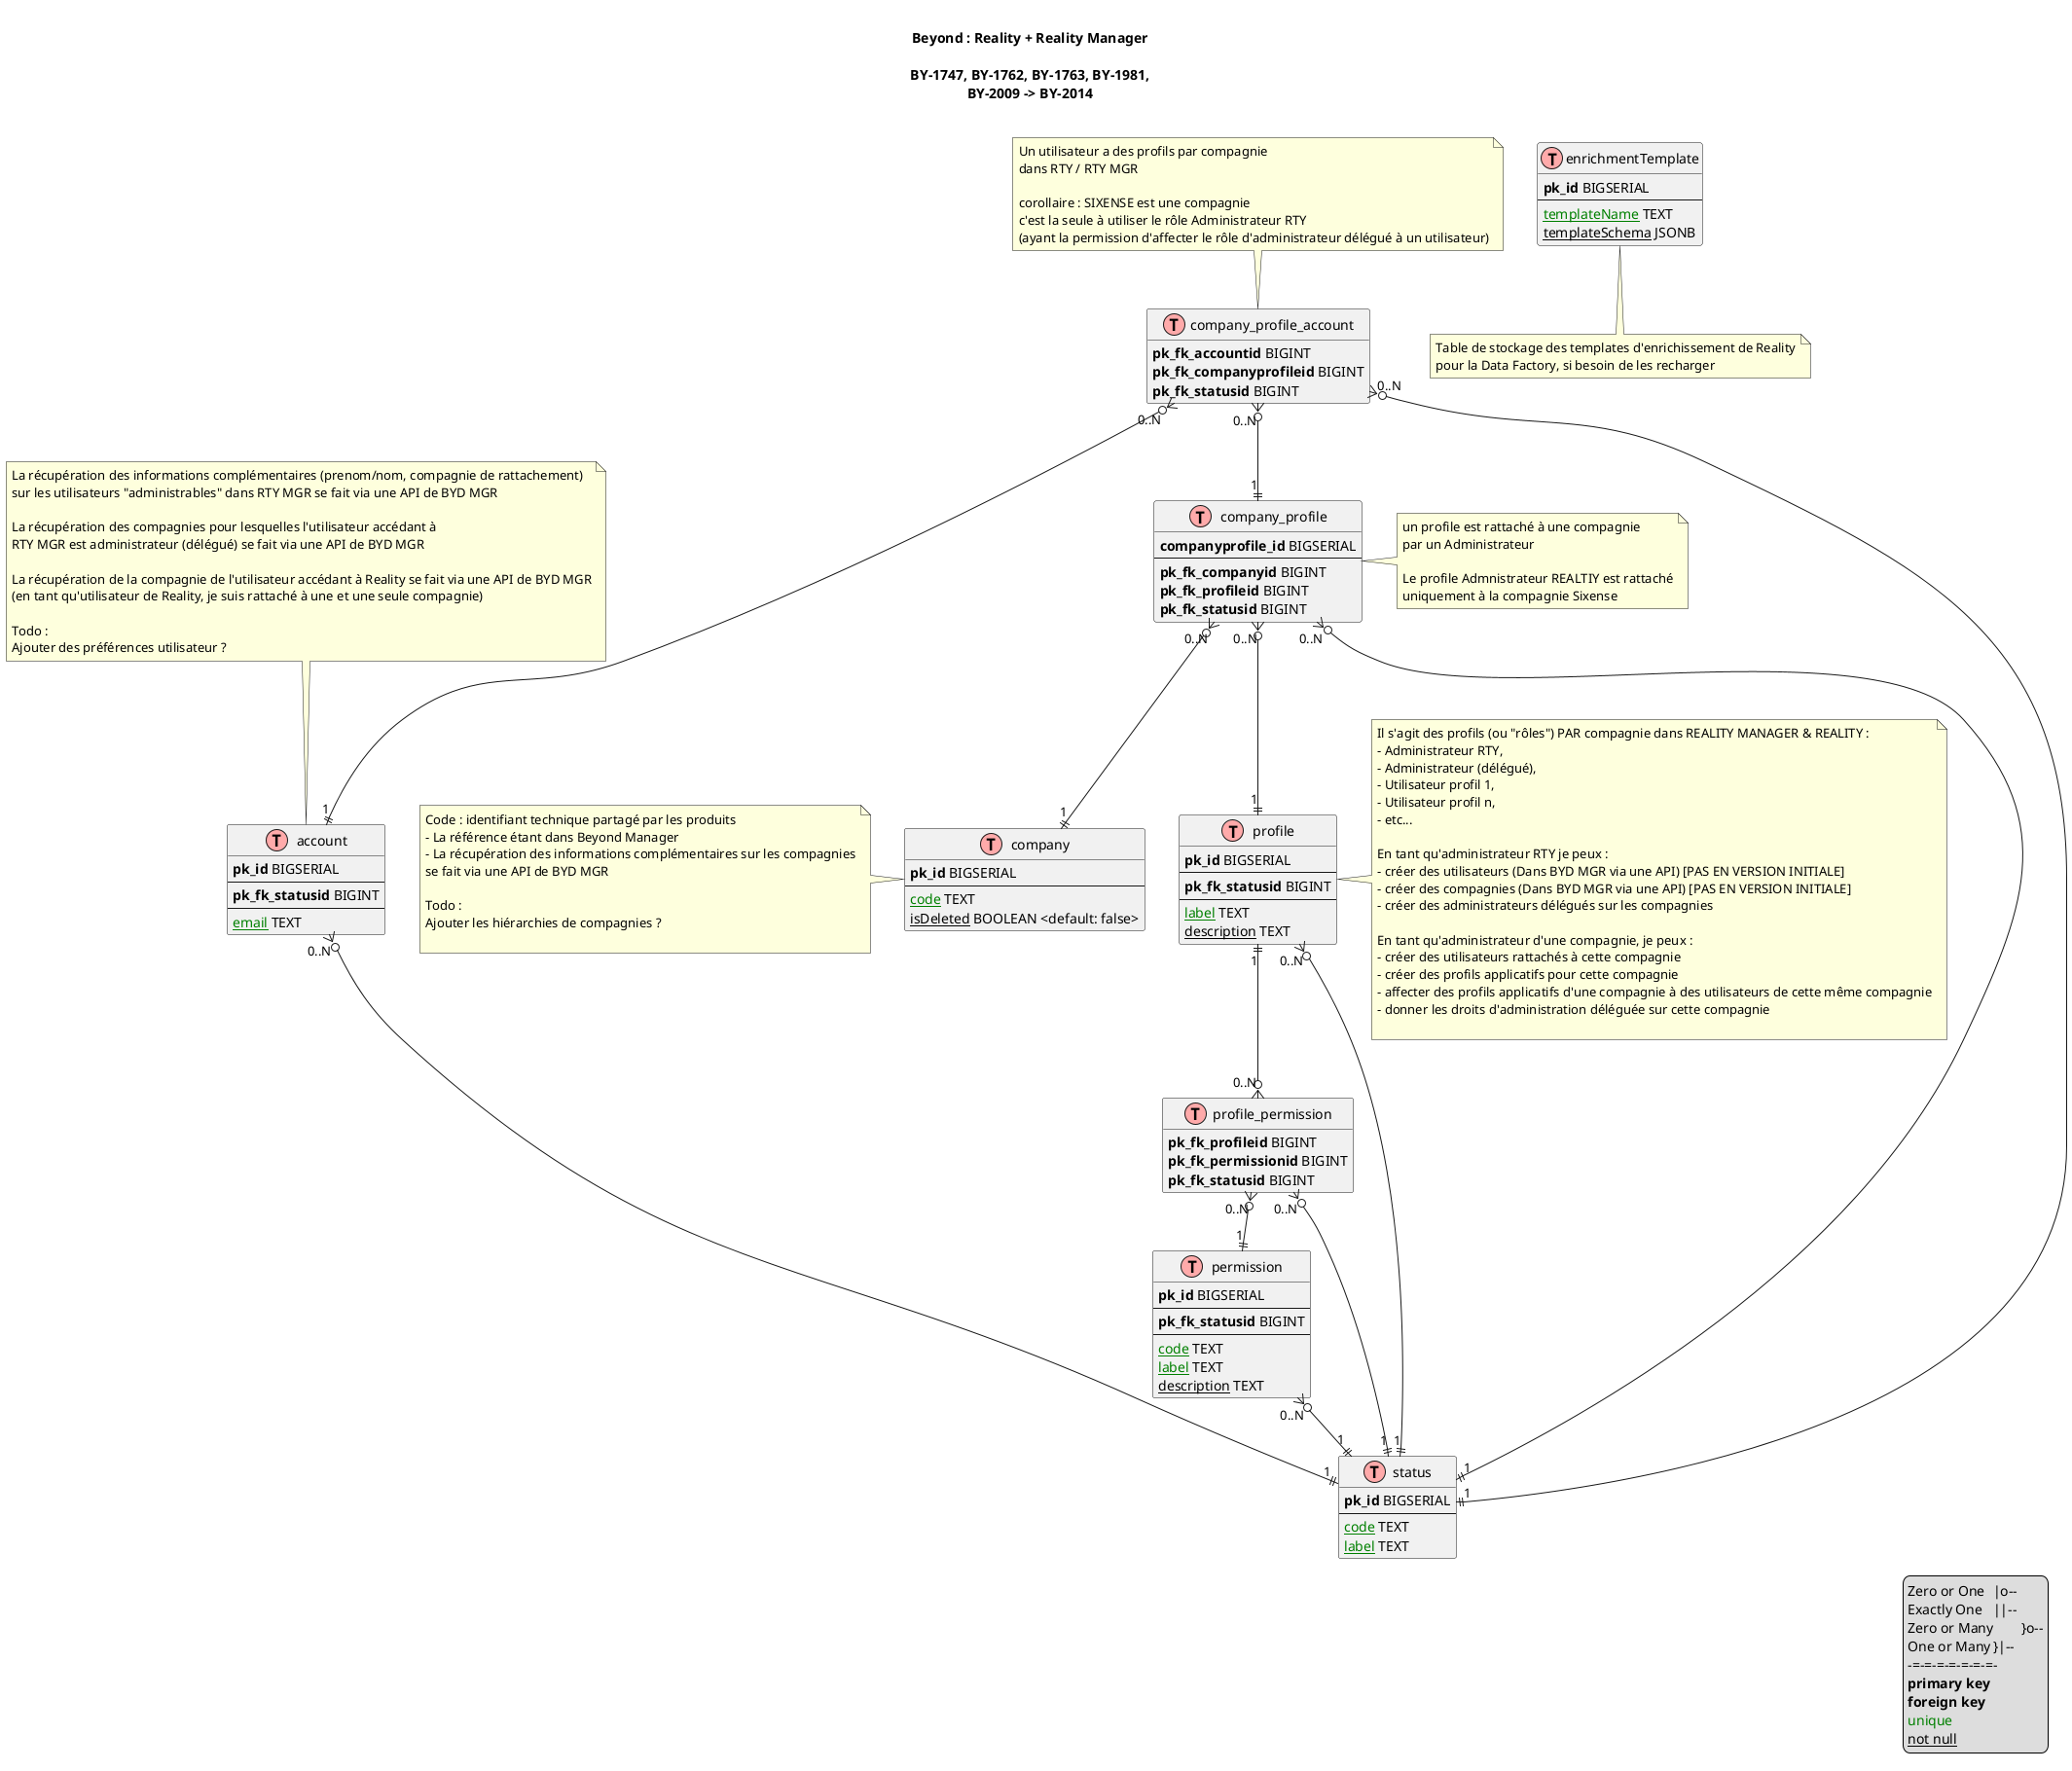 @startuml Reality and Reality Manager data model

title

Beyond : Reality + Reality Manager

BY-1747, BY-1762, BY-1763, BY-1981,
BY-2009 -> BY-2014

end title

' hide the spot
' hide circle

' avoid problems with angled crows feet
' skinparam linetype ortho


' https://gist.github.com/QuantumGhost/0955a45383a0b6c0bc24f9654b3cb561

' uncomment the line below if you're using computer with a retina display
' skinparam dpi 300
!define Table(name,desc) class name as "desc" << (T,#FFAAAA) >>
' we use bold for primary key
' green color for unique
' and underscore for not_null
!define primary_key(x) <b>x</b>
!define foreign_key(x) <b>x</b>
!define unique(x) <color:green>x</color>
!define not_null(x) <u>x</u>
' other tags available:
' <i></i>
' <back:COLOR></color>, where color is a color name or html color code
' (#FFAACC)
' see: http://plantuml.com/classes.html#More
hide methods
hide stereotypes

' disposition du diagramme

Table(company, "company") {
  primary_key(pk_id) BIGSERIAL
  ---
  not_null(unique(code)) TEXT
  not_null(isDeleted) BOOLEAN <default: false>
}
note left of company
  Code : identifiant technique partagé par les produits
  - La référence étant dans Beyond Manager
  - La récupération des informations complémentaires sur les compagnies
  se fait via une API de BYD MGR

  Todo :
  Ajouter les hiérarchies de compagnies ?

end note

Table(account, "account") {
primary_key(pk_id) BIGSERIAL
---
foreign_key(pk_fk_statusid) BIGINT
---
not_null(unique(email)) TEXT
'not_null(firstname) TEXT
'not_null(lastname) TEXT
'unique(providerUserId) TEXT
'not_null(status) BINGINT
}
note top of account
  La récupération des informations complémentaires (prenom/nom, compagnie de rattachement)
  sur les utilisateurs "administrables" dans RTY MGR se fait via une API de BYD MGR

  La récupération des compagnies pour lesquelles l'utilisateur accédant à
  RTY MGR est administrateur (délégué) se fait via une API de BYD MGR

  La récupération de la compagnie de l'utilisateur accédant à Reality se fait via une API de BYD MGR
  (en tant qu'utilisateur de Reality, je suis rattaché à une et une seule compagnie)

  Todo :
  Ajouter des préférences utilisateur ?
end note

Table(status, "status") {
  primary_key(pk_id) BIGSERIAL
  ---
  not_null(unique(code)) TEXT
  not_null(unique(label)) TEXT
}

Table(profile, "profile") {
  primary_key(pk_id) BIGSERIAL
  ---
  foreign_key(pk_fk_statusid) BIGINT
  ---
  not_null(unique(label)) TEXT
  not_null(description) TEXT
  'not_null(status) BINGINT
}
note right of profile
  Il s'agit des profils (ou "rôles") PAR compagnie dans REALITY MANAGER & REALITY :
  - Administrateur RTY,
  - Administrateur (délégué),
  - Utilisateur profil 1,
  - Utilisateur profil n,
  - etc...

  En tant qu'administrateur RTY je peux :
  - créer des utilisateurs (Dans BYD MGR via une API) [PAS EN VERSION INITIALE]
  - créer des compagnies (Dans BYD MGR via une API) [PAS EN VERSION INITIALE]
  - créer des administrateurs délégués sur les compagnies

  En tant qu'administrateur d'une compagnie, je peux :
  - créer des utilisateurs rattachés à cette compagnie
  - créer des profils applicatifs pour cette compagnie
  - affecter des profils applicatifs d'une compagnie à des utilisateurs de cette même compagnie
  - donner les droits d'administration déléguée sur cette compagnie

end note

Table(permission, "permission") {
  primary_key(pk_id) BIGSERIAL
  ---
  foreign_key(pk_fk_statusid) BIGINT
  ---
  not_null(unique(code)) TEXT
  not_null(unique(label)) TEXT
  not_null(description) TEXT
  'not_null(status) BINGINT
}

Table(profilePermission, "profile_permission") {
  foreign_key(pk_fk_profileid) BIGINT
  foreign_key(pk_fk_permissionid) BIGINT
  foreign_key(pk_fk_statusid) BIGINT
  'not_null(status) BINGINT
}

Table(companyProfileAccount, "company_profile_account") {
  foreign_key(pk_fk_accountid) BIGINT
  foreign_key(pk_fk_companyprofileid) BIGINT
  foreign_key(pk_fk_statusid) BIGINT
  'not_null(status) BINGINT
}
note top of companyProfileAccount
  Un utilisateur a des profils par compagnie
  dans RTY / RTY MGR

  corollaire : SIXENSE est une compagnie
  c'est la seule à utiliser le rôle Administrateur RTY
  (ayant la permission d'affecter le rôle d'administrateur délégué à un utilisateur)
end note

Table(companyProfile, "company_profile") {
  primary_key(companyprofile_id) BIGSERIAL
  ---
  foreign_key(pk_fk_companyid) BIGINT
  foreign_key(pk_fk_profileid) BIGINT
  foreign_key(pk_fk_statusid) BIGINT
  'not_null(status) BINGINT
}
note right of companyProfile
  un profile est rattaché à une compagnie
  par un Administrateur

  Le profile Admnistrateur REALTIY est rattaché
  uniquement à la compagnie Sixense
end note

'Table(companyAccount, "company_account") {
'  primary_key(companyAccount_id) BIGSERIAL
'  ---
'  foreign_key(pk_fk_companyid) BIGINT
'  foreign_key(pk_fk_accountid) BIGINT
'}


' relationships

account -right[hidden]- company
company -right[hidden]- profile

'company "1" ||-left-o{ "0..N" account: An account is linked to\none company

company "1" ||-up-o{ "0..N" companyProfile
profile "1" ||-up-o{ "0..N" companyProfile

account "1" ||-up-o{ "0..N" companyProfileAccount
status "1" ||-up-o{ "0..N" account
status "1" ||-up-o{ "0..N" companyProfileAccount
status "1" ||-up-o{ "0..N" companyProfile
status "1" ||-up-o{ "0..N" profile
status "1" ||-up-o{ "0..N" profilePermission
status "1" ||-up-o{ "0..N" permission
companyProfile "1" ||-up-o{ "0..N" companyProfileAccount

profile "1" ||-down-o{ "0..N" profilePermission
profilePermission "0..N" }o-down-|| "1" permission

Table(enrichmentTemplate, "enrichmentTemplate") {
  primary_key(pk_id) BIGSERIAL
  ---
  not_null(unique(templateName)) TEXT
  not_null(templateSchema) JSONB
}
note bottom of enrichmentTemplate
  Table de stockage des templates d'enrichissement de Reality
  pour la Data Factory, si besoin de les recharger
end note

legend right
  Zero or One	|o--
  Exactly One	||--
  Zero or Many	}o--
  One or Many	}|--
  -=-=-=-=-=-=-=-
  primary_key("primary key")
  foreign_key("foreign key")
  unique(unique)
  not_null("not null")
endlegend

@enduml

